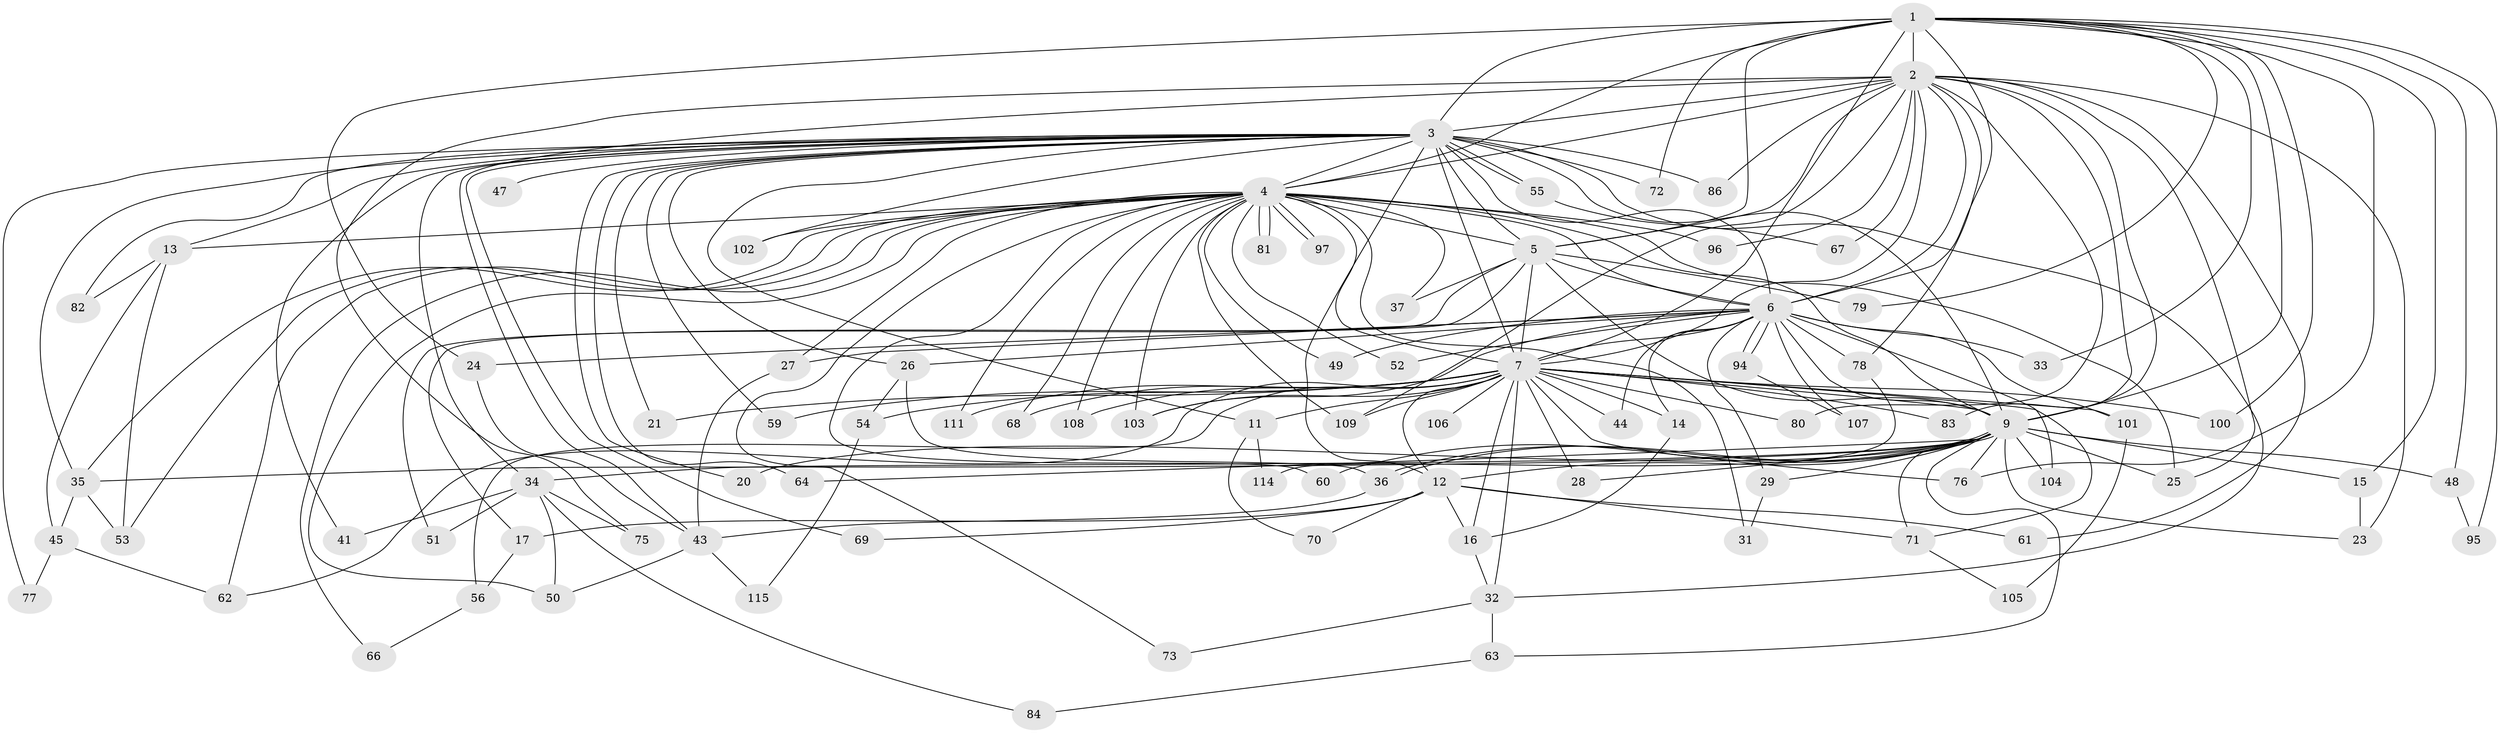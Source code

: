 // Generated by graph-tools (version 1.1) at 2025/23/03/03/25 07:23:41]
// undirected, 87 vertices, 200 edges
graph export_dot {
graph [start="1"]
  node [color=gray90,style=filled];
  1 [super="+18"];
  2 [super="+57"];
  3 [super="+10"];
  4 [super="+39"];
  5 [super="+30"];
  6 [super="+19"];
  7 [super="+8"];
  9 [super="+99"];
  11;
  12 [super="+46"];
  13 [super="+38"];
  14 [super="+65"];
  15 [super="+92"];
  16 [super="+22"];
  17;
  20;
  21;
  23 [super="+91"];
  24;
  25 [super="+87"];
  26 [super="+40"];
  27;
  28;
  29;
  31;
  32 [super="+42"];
  33;
  34 [super="+116"];
  35 [super="+58"];
  36 [super="+98"];
  37;
  41;
  43 [super="+93"];
  44;
  45;
  47;
  48;
  49;
  50 [super="+112"];
  51;
  52;
  53 [super="+88"];
  54;
  55;
  56 [super="+90"];
  59;
  60;
  61;
  62 [super="+74"];
  63;
  64;
  66;
  67;
  68;
  69;
  70;
  71 [super="+89"];
  72;
  73;
  75;
  76 [super="+85"];
  77;
  78;
  79;
  80;
  81;
  82;
  83;
  84;
  86;
  94;
  95;
  96;
  97;
  100;
  101;
  102;
  103 [super="+110"];
  104;
  105;
  106;
  107;
  108;
  109 [super="+113"];
  111;
  114;
  115;
  1 -- 2;
  1 -- 3 [weight=2];
  1 -- 4 [weight=2];
  1 -- 5;
  1 -- 6;
  1 -- 7 [weight=2];
  1 -- 9;
  1 -- 15;
  1 -- 24;
  1 -- 33;
  1 -- 48;
  1 -- 72;
  1 -- 76;
  1 -- 79;
  1 -- 95;
  1 -- 100;
  2 -- 3 [weight=2];
  2 -- 4 [weight=2];
  2 -- 5;
  2 -- 6;
  2 -- 7 [weight=2];
  2 -- 9;
  2 -- 23;
  2 -- 25;
  2 -- 43;
  2 -- 67;
  2 -- 75;
  2 -- 78;
  2 -- 83;
  2 -- 86;
  2 -- 96;
  2 -- 80;
  2 -- 61;
  2 -- 109;
  3 -- 4 [weight=2];
  3 -- 5 [weight=2];
  3 -- 6 [weight=2];
  3 -- 7 [weight=4];
  3 -- 9 [weight=3];
  3 -- 11;
  3 -- 12;
  3 -- 21;
  3 -- 26;
  3 -- 34;
  3 -- 41;
  3 -- 47 [weight=2];
  3 -- 55;
  3 -- 55;
  3 -- 59;
  3 -- 64;
  3 -- 72;
  3 -- 77;
  3 -- 86;
  3 -- 102;
  3 -- 69;
  3 -- 13;
  3 -- 82;
  3 -- 20;
  3 -- 32;
  3 -- 35;
  4 -- 5;
  4 -- 6 [weight=2];
  4 -- 7 [weight=2];
  4 -- 9 [weight=2];
  4 -- 13 [weight=2];
  4 -- 27;
  4 -- 31;
  4 -- 35;
  4 -- 37;
  4 -- 49;
  4 -- 52;
  4 -- 53;
  4 -- 60;
  4 -- 62;
  4 -- 66;
  4 -- 68;
  4 -- 73;
  4 -- 81;
  4 -- 81;
  4 -- 96;
  4 -- 97;
  4 -- 97;
  4 -- 102;
  4 -- 108;
  4 -- 109;
  4 -- 111;
  4 -- 50;
  4 -- 103;
  4 -- 25;
  5 -- 6;
  5 -- 7 [weight=3];
  5 -- 9;
  5 -- 17;
  5 -- 37;
  5 -- 51;
  5 -- 79;
  6 -- 7 [weight=2];
  6 -- 9;
  6 -- 14 [weight=2];
  6 -- 24;
  6 -- 26;
  6 -- 27;
  6 -- 29;
  6 -- 33;
  6 -- 44;
  6 -- 49;
  6 -- 52;
  6 -- 78;
  6 -- 94;
  6 -- 94;
  6 -- 101;
  6 -- 103;
  6 -- 104;
  6 -- 107;
  7 -- 9 [weight=2];
  7 -- 14;
  7 -- 21;
  7 -- 28;
  7 -- 54;
  7 -- 62;
  7 -- 68;
  7 -- 71;
  7 -- 80;
  7 -- 100;
  7 -- 101;
  7 -- 106 [weight=2];
  7 -- 11;
  7 -- 76;
  7 -- 16;
  7 -- 83;
  7 -- 32;
  7 -- 103;
  7 -- 44;
  7 -- 108;
  7 -- 109;
  7 -- 111;
  7 -- 56 [weight=2];
  7 -- 59;
  7 -- 12;
  9 -- 12;
  9 -- 15;
  9 -- 20;
  9 -- 25;
  9 -- 28;
  9 -- 29;
  9 -- 34 [weight=2];
  9 -- 35;
  9 -- 36;
  9 -- 36;
  9 -- 48;
  9 -- 60;
  9 -- 63;
  9 -- 64;
  9 -- 104;
  9 -- 23;
  9 -- 71;
  9 -- 76;
  11 -- 70;
  11 -- 114;
  12 -- 16;
  12 -- 17;
  12 -- 61;
  12 -- 70;
  12 -- 69;
  12 -- 71;
  13 -- 53;
  13 -- 82;
  13 -- 45;
  14 -- 16;
  15 -- 23 [weight=2];
  16 -- 32;
  17 -- 56;
  24 -- 43;
  26 -- 36;
  26 -- 54;
  27 -- 43;
  29 -- 31;
  32 -- 63;
  32 -- 73;
  34 -- 41;
  34 -- 50;
  34 -- 51;
  34 -- 75;
  34 -- 84;
  35 -- 45;
  35 -- 53;
  36 -- 43;
  43 -- 50;
  43 -- 115;
  45 -- 77;
  45 -- 62;
  48 -- 95;
  54 -- 115;
  55 -- 67;
  56 -- 66;
  63 -- 84;
  71 -- 105;
  78 -- 114;
  94 -- 107;
  101 -- 105;
}
